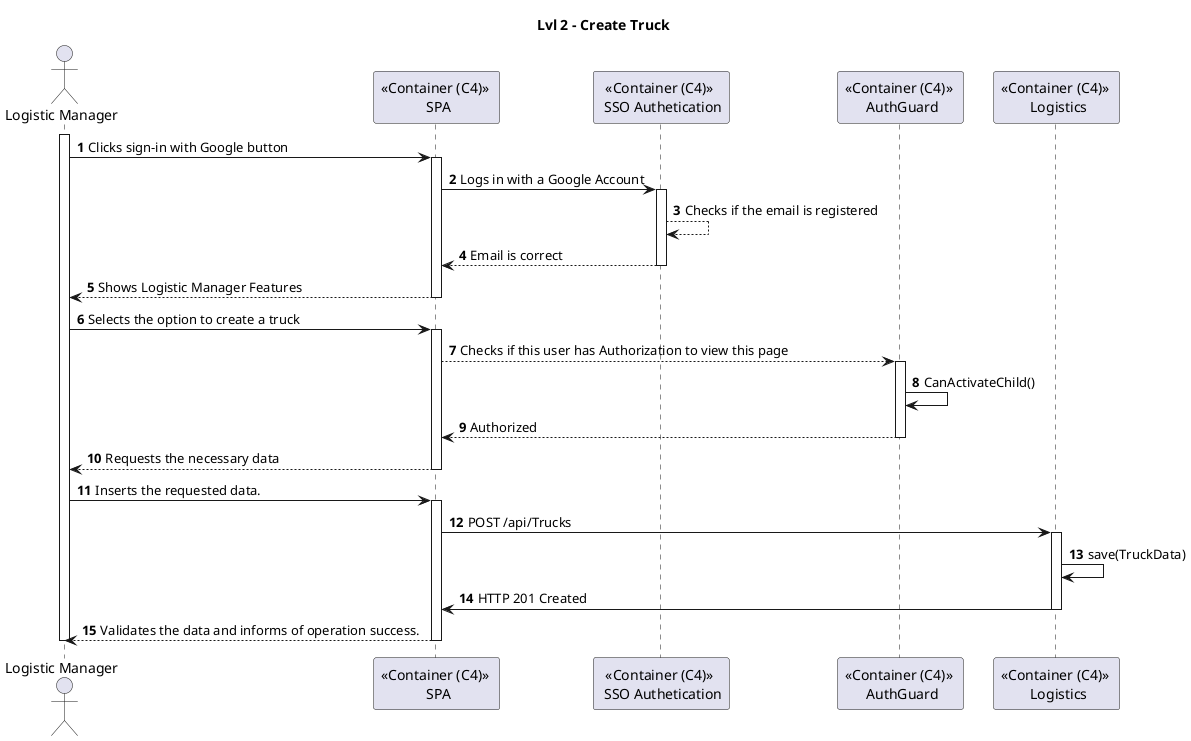 @startuml US

title Lvl 2 - Create Truck

autonumber

actor "Logistic Manager" as LM
participant "<< Container (C4) >> \n SPA" as S
participant "<< Container (C4) >> \n SSO Authetication" as SSO
participant "<< Container (C4) >> \n AuthGuard" as AG
participant "<< Container (C4) >> \n Logistics" as LG


activate LM
LM -> S : Clicks sign-in with Google button
activate S
S -> SSO : Logs in with a Google Account
activate SSO
SSO --> SSO : Checks if the email is registered
SSO --> S : Email is correct
deactivate SSO
S --> LM : Shows Logistic Manager Features
deactivate S
LM -> S : Selects the option to create a truck
activate S
S --> AG : Checks if this user has Authorization to view this page
activate AG
AG -> AG : CanActivateChild()
AG --> S : Authorized
deactivate AG
S --> LM : Requests the necessary data
deactivate S

LM -> S : Inserts the requested data.
activate S

S -> LG : POST /api/Trucks
activate LG

LG -> LG : save(TruckData)

LG -> S : HTTP 201 Created
deactivate LG

S --> LM : Validates the data and informs of operation success.

deactivate S

deactivate LM

@enduml